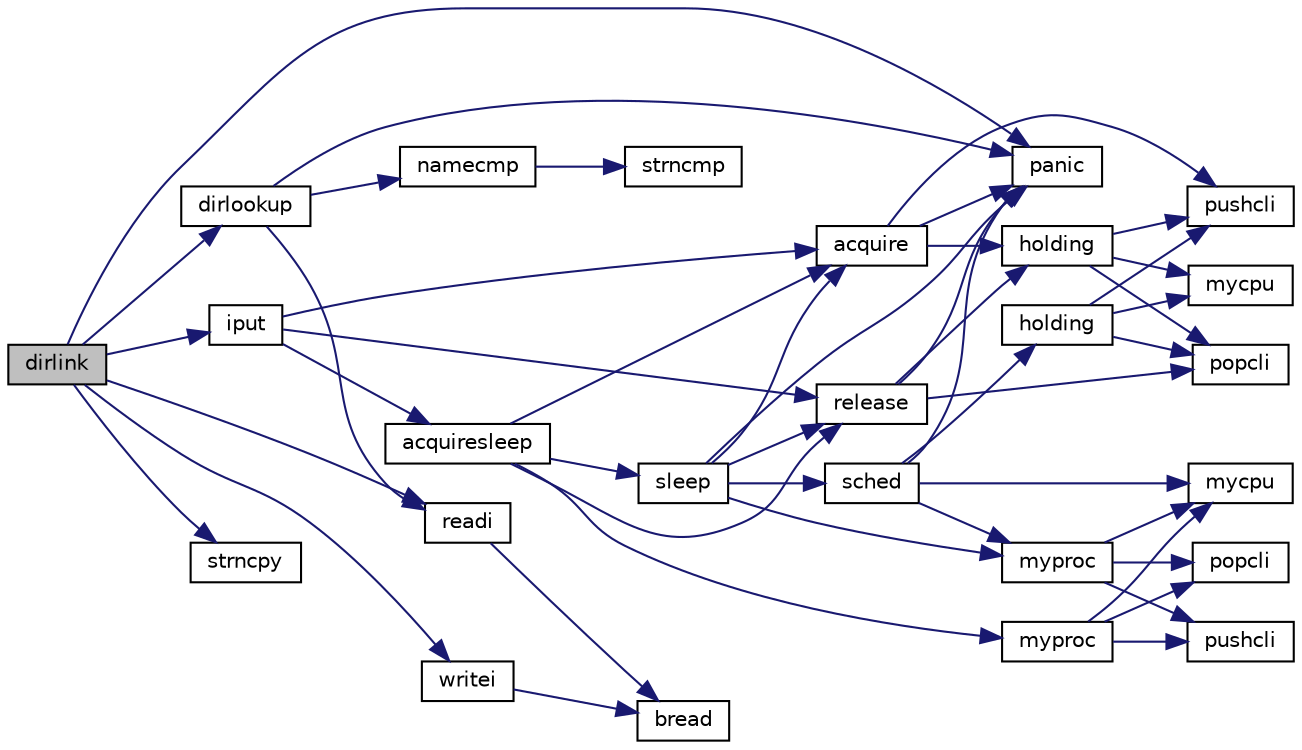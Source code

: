 digraph "dirlink"
{
 // LATEX_PDF_SIZE
  edge [fontname="Helvetica",fontsize="10",labelfontname="Helvetica",labelfontsize="10"];
  node [fontname="Helvetica",fontsize="10",shape=record];
  rankdir="LR";
  Node1 [label="dirlink",height=0.2,width=0.4,color="black", fillcolor="grey75", style="filled", fontcolor="black",tooltip=" "];
  Node1 -> Node2 [color="midnightblue",fontsize="10",style="solid"];
  Node2 [label="dirlookup",height=0.2,width=0.4,color="black", fillcolor="white", style="filled",URL="$d2/d5a/fs_8c.html#aa182c62fade7a0bae9408830d5e06d4f",tooltip=" "];
  Node2 -> Node3 [color="midnightblue",fontsize="10",style="solid"];
  Node3 [label="namecmp",height=0.2,width=0.4,color="black", fillcolor="white", style="filled",URL="$d2/d5a/fs_8c.html#ae74f6e5b19a4e7f3e72807ee67141819",tooltip=" "];
  Node3 -> Node4 [color="midnightblue",fontsize="10",style="solid"];
  Node4 [label="strncmp",height=0.2,width=0.4,color="black", fillcolor="white", style="filled",URL="$d5/d64/defs_8h.html#a27e878168063a98eae64b4273dcf33cc",tooltip=" "];
  Node2 -> Node5 [color="midnightblue",fontsize="10",style="solid"];
  Node5 [label="panic",height=0.2,width=0.4,color="black", fillcolor="white", style="filled",URL="$d0/d56/console_8c.html#a95c0aca5d6d7487933984f08b189917a",tooltip=" "];
  Node2 -> Node6 [color="midnightblue",fontsize="10",style="solid"];
  Node6 [label="readi",height=0.2,width=0.4,color="black", fillcolor="white", style="filled",URL="$d2/d5a/fs_8c.html#a3aba1fa9f6789d09356aec5b96d91fa8",tooltip=" "];
  Node6 -> Node7 [color="midnightblue",fontsize="10",style="solid"];
  Node7 [label="bread",height=0.2,width=0.4,color="black", fillcolor="white", style="filled",URL="$dc/de6/bio_8c.html#ae000984516278965dde3d125affd086c",tooltip=" "];
  Node1 -> Node8 [color="midnightblue",fontsize="10",style="solid"];
  Node8 [label="iput",height=0.2,width=0.4,color="black", fillcolor="white", style="filled",URL="$d2/d5a/fs_8c.html#ab3c447f135c68e4c3c1f8d5866f6e77b",tooltip=" "];
  Node8 -> Node9 [color="midnightblue",fontsize="10",style="solid"];
  Node9 [label="acquire",height=0.2,width=0.4,color="black", fillcolor="white", style="filled",URL="$d5/d64/defs_8h.html#afe4ef8638f1ecb962a6e67fb086ee3b8",tooltip=" "];
  Node9 -> Node10 [color="midnightblue",fontsize="10",style="solid"];
  Node10 [label="holding",height=0.2,width=0.4,color="black", fillcolor="white", style="filled",URL="$d3/d2d/spinlock_8c.html#aea48df3e5cfb903179ad3dc78ab502d9",tooltip=" "];
  Node10 -> Node11 [color="midnightblue",fontsize="10",style="solid"];
  Node11 [label="mycpu",height=0.2,width=0.4,color="black", fillcolor="white", style="filled",URL="$d5/d64/defs_8h.html#a6ab45dc363c8d9b7beb14c25be49c6d7",tooltip=" "];
  Node10 -> Node12 [color="midnightblue",fontsize="10",style="solid"];
  Node12 [label="popcli",height=0.2,width=0.4,color="black", fillcolor="white", style="filled",URL="$d3/d2d/spinlock_8c.html#ae3424f669269fef400ce29c3aeb43fdb",tooltip=" "];
  Node10 -> Node13 [color="midnightblue",fontsize="10",style="solid"];
  Node13 [label="pushcli",height=0.2,width=0.4,color="black", fillcolor="white", style="filled",URL="$d3/d2d/spinlock_8c.html#a206b749d1b7768dadce61cbcde7e0f1c",tooltip=" "];
  Node9 -> Node5 [color="midnightblue",fontsize="10",style="solid"];
  Node9 -> Node13 [color="midnightblue",fontsize="10",style="solid"];
  Node8 -> Node14 [color="midnightblue",fontsize="10",style="solid"];
  Node14 [label="acquiresleep",height=0.2,width=0.4,color="black", fillcolor="white", style="filled",URL="$d5/d64/defs_8h.html#aecd4639fe2f9aaad8e8cee2b5e0688c3",tooltip=" "];
  Node14 -> Node9 [color="midnightblue",fontsize="10",style="solid"];
  Node14 -> Node15 [color="midnightblue",fontsize="10",style="solid"];
  Node15 [label="myproc",height=0.2,width=0.4,color="black", fillcolor="white", style="filled",URL="$d5/d64/defs_8h.html#addb64b689e3c266aaa67cc0126bba441",tooltip=" "];
  Node15 -> Node16 [color="midnightblue",fontsize="10",style="solid"];
  Node16 [label="mycpu",height=0.2,width=0.4,color="black", fillcolor="white", style="filled",URL="$d3/dda/proc_8c.html#a6ab45dc363c8d9b7beb14c25be49c6d7",tooltip=" "];
  Node15 -> Node17 [color="midnightblue",fontsize="10",style="solid"];
  Node17 [label="popcli",height=0.2,width=0.4,color="black", fillcolor="white", style="filled",URL="$d5/d64/defs_8h.html#ae3424f669269fef400ce29c3aeb43fdb",tooltip=" "];
  Node15 -> Node18 [color="midnightblue",fontsize="10",style="solid"];
  Node18 [label="pushcli",height=0.2,width=0.4,color="black", fillcolor="white", style="filled",URL="$d5/d64/defs_8h.html#a206b749d1b7768dadce61cbcde7e0f1c",tooltip=" "];
  Node14 -> Node19 [color="midnightblue",fontsize="10",style="solid"];
  Node19 [label="release",height=0.2,width=0.4,color="black", fillcolor="white", style="filled",URL="$d5/d64/defs_8h.html#a4f8616948f3dbce65671f666eed1d669",tooltip=" "];
  Node19 -> Node10 [color="midnightblue",fontsize="10",style="solid"];
  Node19 -> Node5 [color="midnightblue",fontsize="10",style="solid"];
  Node19 -> Node12 [color="midnightblue",fontsize="10",style="solid"];
  Node14 -> Node20 [color="midnightblue",fontsize="10",style="solid"];
  Node20 [label="sleep",height=0.2,width=0.4,color="black", fillcolor="white", style="filled",URL="$d5/d64/defs_8h.html#aca4a88f06b3ebbcc04330f7ae06c8507",tooltip=" "];
  Node20 -> Node9 [color="midnightblue",fontsize="10",style="solid"];
  Node20 -> Node21 [color="midnightblue",fontsize="10",style="solid"];
  Node21 [label="myproc",height=0.2,width=0.4,color="black", fillcolor="white", style="filled",URL="$d3/dda/proc_8c.html#aac2d0e6895b990d37e7c675637e9e40f",tooltip=" "];
  Node21 -> Node16 [color="midnightblue",fontsize="10",style="solid"];
  Node21 -> Node17 [color="midnightblue",fontsize="10",style="solid"];
  Node21 -> Node18 [color="midnightblue",fontsize="10",style="solid"];
  Node20 -> Node5 [color="midnightblue",fontsize="10",style="solid"];
  Node20 -> Node19 [color="midnightblue",fontsize="10",style="solid"];
  Node20 -> Node22 [color="midnightblue",fontsize="10",style="solid"];
  Node22 [label="sched",height=0.2,width=0.4,color="black", fillcolor="white", style="filled",URL="$d3/dda/proc_8c.html#ad788da91743c333b5bed7c4a0dd12365",tooltip=" "];
  Node22 -> Node23 [color="midnightblue",fontsize="10",style="solid"];
  Node23 [label="holding",height=0.2,width=0.4,color="black", fillcolor="white", style="filled",URL="$d5/d64/defs_8h.html#ac44b13cc76bf4040e3baf34df75ff230",tooltip=" "];
  Node23 -> Node11 [color="midnightblue",fontsize="10",style="solid"];
  Node23 -> Node12 [color="midnightblue",fontsize="10",style="solid"];
  Node23 -> Node13 [color="midnightblue",fontsize="10",style="solid"];
  Node22 -> Node16 [color="midnightblue",fontsize="10",style="solid"];
  Node22 -> Node21 [color="midnightblue",fontsize="10",style="solid"];
  Node22 -> Node5 [color="midnightblue",fontsize="10",style="solid"];
  Node8 -> Node19 [color="midnightblue",fontsize="10",style="solid"];
  Node1 -> Node5 [color="midnightblue",fontsize="10",style="solid"];
  Node1 -> Node6 [color="midnightblue",fontsize="10",style="solid"];
  Node1 -> Node24 [color="midnightblue",fontsize="10",style="solid"];
  Node24 [label="strncpy",height=0.2,width=0.4,color="black", fillcolor="white", style="filled",URL="$d5/d64/defs_8h.html#afcc0bb831ec06288e3a951e09e8d5b7d",tooltip=" "];
  Node1 -> Node25 [color="midnightblue",fontsize="10",style="solid"];
  Node25 [label="writei",height=0.2,width=0.4,color="black", fillcolor="white", style="filled",URL="$d2/d5a/fs_8c.html#a15858f4d8a4cc1def3d84d03c312836b",tooltip=" "];
  Node25 -> Node7 [color="midnightblue",fontsize="10",style="solid"];
}
